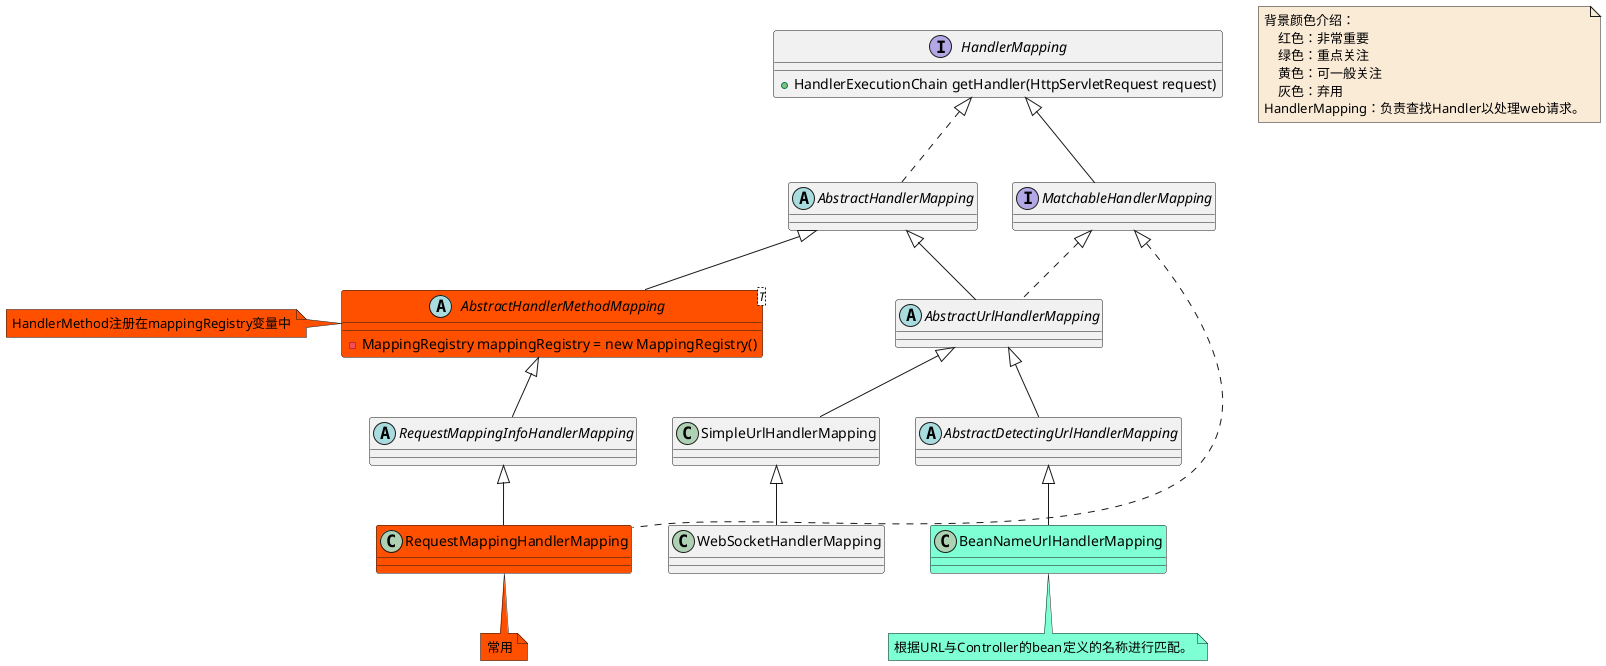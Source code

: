 @startuml

note  as N1 #FAEBD7
    背景颜色介绍：
        红色：非常重要
        绿色：重点关注
        黄色：可一般关注
        灰色：弃用
    HandlerMapping：负责查找Handler以处理web请求。
end note

interface HandlerMapping
HandlerMapping : +HandlerExecutionChain getHandler(HttpServletRequest request)
abstract class AbstractDetectingUrlHandlerMapping
abstract class AbstractHandlerMapping
abstract class AbstractHandlerMethodMapping<T> #FF5000
AbstractHandlerMethodMapping : -MappingRegistry mappingRegistry = new MappingRegistry()
note left  #FF5000: HandlerMethod注册在mappingRegistry变量中
abstract class AbstractUrlHandlerMapping
class BeanNameUrlHandlerMapping #7FFFD4
note bottom #7FFFD4: 根据URL与Controller的bean定义的名称进行匹配。
interface MatchableHandlerMapping
class RequestMappingHandlerMapping  #FF5000
note bottom #FF5000: 常用
abstract class RequestMappingInfoHandlerMapping
class SimpleUrlHandlerMapping
class WebSocketHandlerMapping



AbstractDetectingUrlHandlerMapping <|-- BeanNameUrlHandlerMapping

AbstractUrlHandlerMapping <|-- AbstractDetectingUrlHandlerMapping



AbstractHandlerMapping <|-- AbstractHandlerMethodMapping
AbstractHandlerMapping <|-- AbstractUrlHandlerMapping

AbstractHandlerMethodMapping <|-- RequestMappingInfoHandlerMapping


AbstractUrlHandlerMapping <|-- SimpleUrlHandlerMapping

HandlerMapping <|.. AbstractHandlerMapping
HandlerMapping <|-- MatchableHandlerMapping


MatchableHandlerMapping <|.. AbstractUrlHandlerMapping
MatchableHandlerMapping <|.. RequestMappingHandlerMapping


RequestMappingInfoHandlerMapping <|-- RequestMappingHandlerMapping

SimpleUrlHandlerMapping <|-- WebSocketHandlerMapping

@enduml